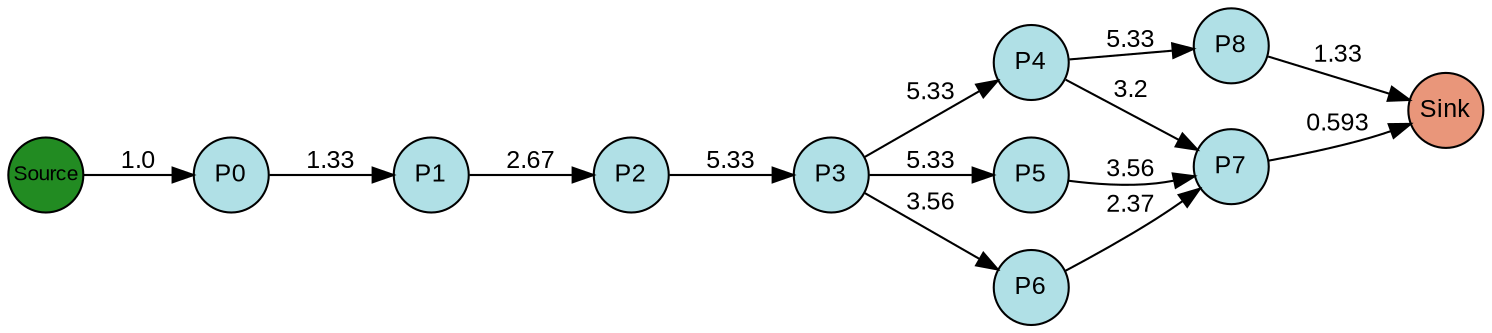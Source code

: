 digraph {
  splines=true;
node [margin=0 fontname=arial fontcolor=black fontsize=12 shape=circle width=0.5 fixedsize=true style=filled fillcolor=powderblue]
  1 [label="P0"]
  2 [label="P1"]
  3 [label="P2"]
  4 [label="P3"]
  5 [label="P4"]
  6 [label="P5"]
  7 [label="P6"]
  8 [label="P7"]
  9 [label="P8"]
  node [margin=0 fontname=arial fontcolor=black fontsize=10 shape=circle width=0.5 fixedsize=true style=filled fillcolor=forestgreen]
  10 [label="Source"]
  node [margin=0 fontname=arial fontcolor=black fontsize=12 shape=circle width=0.5 fixedsize=true style=filled fillcolor=darksalmon]
  11 [label="Sink"]
rankdir=LR
edge [margin=0 fontname=arial fontcolor=black fontsize=12]
   1 -> 2 [label="1.33"]
   2 -> 3 [label="2.67"]
   3 -> 4 [label="5.33"]
   4 -> 5 [label="5.33"]
   4 -> 6 [label="5.33"]
   4 -> 7 [label="3.56"]
   5 -> 8 [label="3.2"]
   6 -> 8 [label="3.56"]
   7 -> 8 [label="2.37"]
   5 -> 9 [label="5.33"]
   10 -> 1 [label="1.0"]
   9 -> 11 [label="1.33"]
   8 -> 11 [label="0.593"]

  {rank=same 10}
	{rank=same  1 }
	{rank=same  2 }
	{rank=same  3 }
	{rank=same  4 }
	{rank=same  5, 6, 7 }
	{rank=same  8, 9 }
  {rank=same 11}
}
